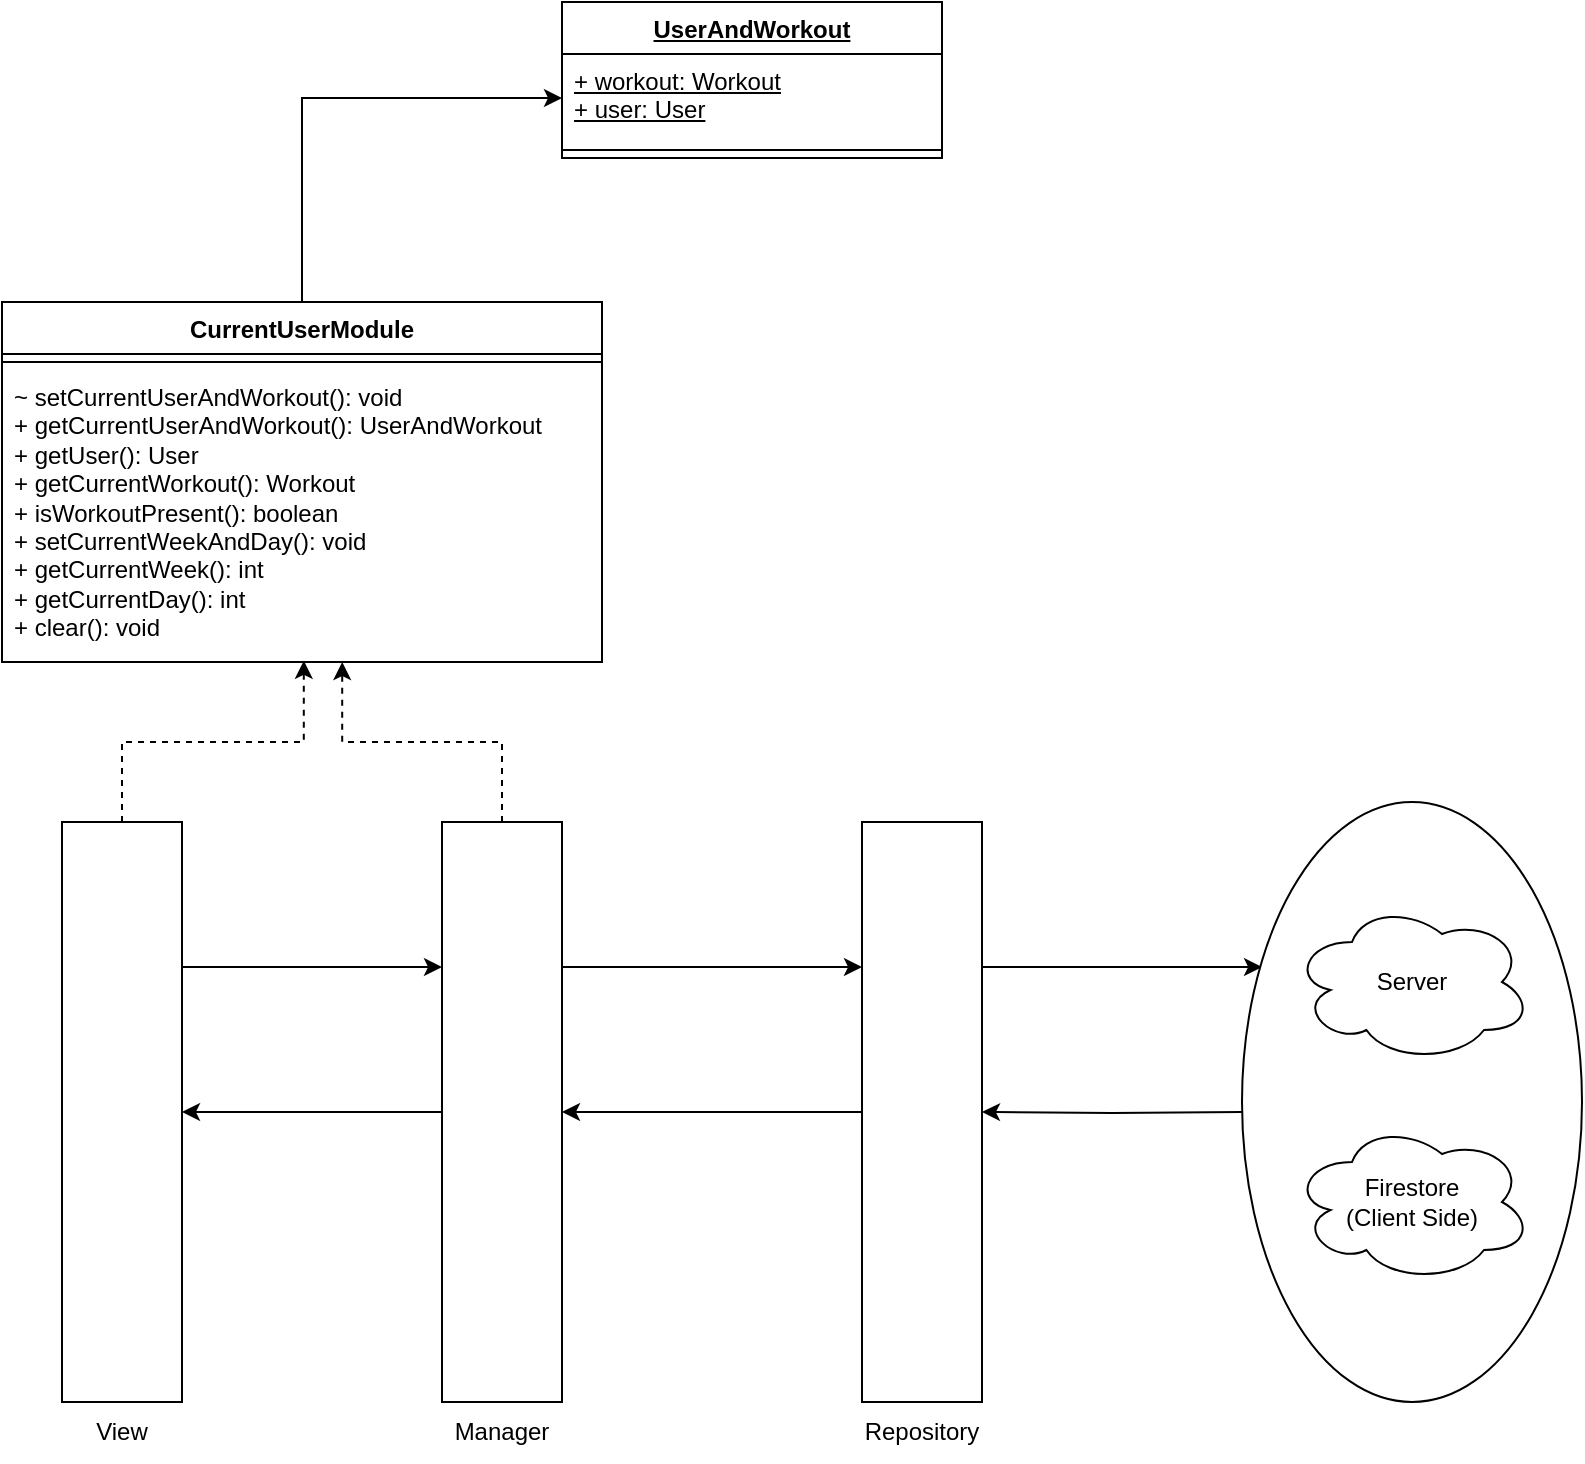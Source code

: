 <mxfile version="21.5.2" type="device">
  <diagram name="Page-1" id="2YBvvXClWsGukQMizWep">
    <mxGraphModel dx="1195" dy="1722" grid="1" gridSize="10" guides="1" tooltips="1" connect="1" arrows="1" fold="1" page="1" pageScale="1" pageWidth="850" pageHeight="1100" math="0" shadow="0">
      <root>
        <mxCell id="0" />
        <mxCell id="1" parent="0" />
        <mxCell id="oVOLBsGLlzsqhmZdUE2w-22" style="edgeStyle=orthogonalEdgeStyle;rounded=0;orthogonalLoop=1;jettySize=auto;html=1;exitX=1;exitY=0.25;exitDx=0;exitDy=0;entryX=0;entryY=0.25;entryDx=0;entryDy=0;" parent="1" source="oVOLBsGLlzsqhmZdUE2w-3" target="oVOLBsGLlzsqhmZdUE2w-4" edge="1">
          <mxGeometry relative="1" as="geometry" />
        </mxCell>
        <mxCell id="oVOLBsGLlzsqhmZdUE2w-41" style="edgeStyle=orthogonalEdgeStyle;rounded=0;orthogonalLoop=1;jettySize=auto;html=1;exitX=0.5;exitY=0;exitDx=0;exitDy=0;entryX=0.503;entryY=0.996;entryDx=0;entryDy=0;entryPerimeter=0;dashed=1;" parent="1" source="oVOLBsGLlzsqhmZdUE2w-3" target="oVOLBsGLlzsqhmZdUE2w-38" edge="1">
          <mxGeometry relative="1" as="geometry" />
        </mxCell>
        <mxCell id="oVOLBsGLlzsqhmZdUE2w-3" value="" style="rounded=0;whiteSpace=wrap;html=1;" parent="1" vertex="1">
          <mxGeometry x="70" y="260" width="60" height="290" as="geometry" />
        </mxCell>
        <mxCell id="oVOLBsGLlzsqhmZdUE2w-23" style="edgeStyle=orthogonalEdgeStyle;rounded=0;orthogonalLoop=1;jettySize=auto;html=1;exitX=0;exitY=0.5;exitDx=0;exitDy=0;entryX=1;entryY=0.5;entryDx=0;entryDy=0;" parent="1" source="oVOLBsGLlzsqhmZdUE2w-4" target="oVOLBsGLlzsqhmZdUE2w-3" edge="1">
          <mxGeometry relative="1" as="geometry" />
        </mxCell>
        <mxCell id="oVOLBsGLlzsqhmZdUE2w-24" style="edgeStyle=orthogonalEdgeStyle;rounded=0;orthogonalLoop=1;jettySize=auto;html=1;exitX=1;exitY=0.25;exitDx=0;exitDy=0;entryX=0;entryY=0.25;entryDx=0;entryDy=0;" parent="1" source="oVOLBsGLlzsqhmZdUE2w-4" target="oVOLBsGLlzsqhmZdUE2w-5" edge="1">
          <mxGeometry relative="1" as="geometry" />
        </mxCell>
        <mxCell id="oVOLBsGLlzsqhmZdUE2w-42" style="edgeStyle=orthogonalEdgeStyle;rounded=0;orthogonalLoop=1;jettySize=auto;html=1;exitX=0.5;exitY=0;exitDx=0;exitDy=0;entryX=0.567;entryY=1;entryDx=0;entryDy=0;entryPerimeter=0;dashed=1;" parent="1" source="oVOLBsGLlzsqhmZdUE2w-4" target="oVOLBsGLlzsqhmZdUE2w-38" edge="1">
          <mxGeometry relative="1" as="geometry" />
        </mxCell>
        <mxCell id="oVOLBsGLlzsqhmZdUE2w-4" value="" style="rounded=0;whiteSpace=wrap;html=1;" parent="1" vertex="1">
          <mxGeometry x="260" y="260" width="60" height="290" as="geometry" />
        </mxCell>
        <mxCell id="oVOLBsGLlzsqhmZdUE2w-25" style="edgeStyle=orthogonalEdgeStyle;rounded=0;orthogonalLoop=1;jettySize=auto;html=1;exitX=0;exitY=0.5;exitDx=0;exitDy=0;entryX=1;entryY=0.5;entryDx=0;entryDy=0;" parent="1" source="oVOLBsGLlzsqhmZdUE2w-5" target="oVOLBsGLlzsqhmZdUE2w-4" edge="1">
          <mxGeometry relative="1" as="geometry" />
        </mxCell>
        <mxCell id="oVOLBsGLlzsqhmZdUE2w-30" style="edgeStyle=orthogonalEdgeStyle;rounded=0;orthogonalLoop=1;jettySize=auto;html=1;exitX=1;exitY=0.25;exitDx=0;exitDy=0;entryX=0.059;entryY=0.275;entryDx=0;entryDy=0;entryPerimeter=0;" parent="1" source="oVOLBsGLlzsqhmZdUE2w-5" edge="1" target="xn4E3LClkHh62BuFZw_F-6">
          <mxGeometry relative="1" as="geometry">
            <mxPoint x="660" y="332.5" as="targetPoint" />
          </mxGeometry>
        </mxCell>
        <mxCell id="oVOLBsGLlzsqhmZdUE2w-5" value="" style="rounded=0;whiteSpace=wrap;html=1;" parent="1" vertex="1">
          <mxGeometry x="470" y="260" width="60" height="290" as="geometry" />
        </mxCell>
        <mxCell id="oVOLBsGLlzsqhmZdUE2w-12" value="&lt;u&gt;UserAndWorkout&lt;/u&gt;" style="swimlane;fontStyle=1;align=center;verticalAlign=top;childLayout=stackLayout;horizontal=1;startSize=26;horizontalStack=0;resizeParent=1;resizeParentMax=0;resizeLast=0;collapsible=1;marginBottom=0;whiteSpace=wrap;html=1;" parent="1" vertex="1">
          <mxGeometry x="320" y="-150" width="190" height="78" as="geometry" />
        </mxCell>
        <mxCell id="oVOLBsGLlzsqhmZdUE2w-13" value="&lt;div&gt;&lt;u&gt;+ workout: Workout&lt;/u&gt;&lt;/div&gt;&lt;div&gt;&lt;u&gt;+ user: User&lt;/u&gt;&lt;br&gt;&lt;/div&gt;" style="text;strokeColor=none;fillColor=none;align=left;verticalAlign=top;spacingLeft=4;spacingRight=4;overflow=hidden;rotatable=0;points=[[0,0.5],[1,0.5]];portConstraint=eastwest;whiteSpace=wrap;html=1;" parent="oVOLBsGLlzsqhmZdUE2w-12" vertex="1">
          <mxGeometry y="26" width="190" height="44" as="geometry" />
        </mxCell>
        <mxCell id="oVOLBsGLlzsqhmZdUE2w-14" value="" style="line;strokeWidth=1;fillColor=none;align=left;verticalAlign=middle;spacingTop=-1;spacingLeft=3;spacingRight=3;rotatable=0;labelPosition=right;points=[];portConstraint=eastwest;strokeColor=inherit;" parent="oVOLBsGLlzsqhmZdUE2w-12" vertex="1">
          <mxGeometry y="70" width="190" height="8" as="geometry" />
        </mxCell>
        <mxCell id="oVOLBsGLlzsqhmZdUE2w-18" value="&lt;div&gt;View&lt;/div&gt;" style="text;html=1;strokeColor=none;fillColor=none;align=center;verticalAlign=middle;whiteSpace=wrap;rounded=0;" parent="1" vertex="1">
          <mxGeometry x="70" y="550" width="60" height="30" as="geometry" />
        </mxCell>
        <mxCell id="oVOLBsGLlzsqhmZdUE2w-20" value="&lt;div&gt;Repository&lt;/div&gt;" style="text;html=1;strokeColor=none;fillColor=none;align=center;verticalAlign=middle;whiteSpace=wrap;rounded=0;" parent="1" vertex="1">
          <mxGeometry x="470" y="550" width="60" height="30" as="geometry" />
        </mxCell>
        <mxCell id="oVOLBsGLlzsqhmZdUE2w-21" value="Manager" style="text;html=1;strokeColor=none;fillColor=none;align=center;verticalAlign=middle;whiteSpace=wrap;rounded=0;" parent="1" vertex="1">
          <mxGeometry x="260" y="550" width="60" height="30" as="geometry" />
        </mxCell>
        <mxCell id="xn4E3LClkHh62BuFZw_F-6" value="" style="ellipse;whiteSpace=wrap;html=1;" vertex="1" parent="1">
          <mxGeometry x="660" y="250" width="170" height="300" as="geometry" />
        </mxCell>
        <mxCell id="oVOLBsGLlzsqhmZdUE2w-31" style="edgeStyle=orthogonalEdgeStyle;rounded=0;orthogonalLoop=1;jettySize=auto;html=1;exitX=0;exitY=0.5;exitDx=0;exitDy=0;entryX=1;entryY=0.5;entryDx=0;entryDy=0;" parent="1" target="oVOLBsGLlzsqhmZdUE2w-5" edge="1">
          <mxGeometry relative="1" as="geometry">
            <mxPoint x="660" y="405" as="sourcePoint" />
          </mxGeometry>
        </mxCell>
        <mxCell id="oVOLBsGLlzsqhmZdUE2w-43" style="edgeStyle=orthogonalEdgeStyle;rounded=0;orthogonalLoop=1;jettySize=auto;html=1;exitX=0.5;exitY=0;exitDx=0;exitDy=0;entryX=0;entryY=0.5;entryDx=0;entryDy=0;" parent="1" source="oVOLBsGLlzsqhmZdUE2w-35" target="oVOLBsGLlzsqhmZdUE2w-13" edge="1">
          <mxGeometry relative="1" as="geometry" />
        </mxCell>
        <mxCell id="oVOLBsGLlzsqhmZdUE2w-33" value="" style="ellipse;shape=cloud;whiteSpace=wrap;html=1;" parent="1" vertex="1">
          <mxGeometry x="685" y="300" width="120" height="80" as="geometry" />
        </mxCell>
        <mxCell id="oVOLBsGLlzsqhmZdUE2w-32" value="Server" style="text;html=1;strokeColor=none;fillColor=none;align=center;verticalAlign=middle;whiteSpace=wrap;rounded=0;" parent="1" vertex="1">
          <mxGeometry x="715" y="325" width="60" height="30" as="geometry" />
        </mxCell>
        <mxCell id="oVOLBsGLlzsqhmZdUE2w-35" value="&lt;div&gt;CurrentUserModule&lt;/div&gt;" style="swimlane;fontStyle=1;align=center;verticalAlign=top;childLayout=stackLayout;horizontal=1;startSize=26;horizontalStack=0;resizeParent=1;resizeParentMax=0;resizeLast=0;collapsible=1;marginBottom=0;whiteSpace=wrap;html=1;" parent="1" vertex="1">
          <mxGeometry x="40" width="300" height="180" as="geometry" />
        </mxCell>
        <mxCell id="oVOLBsGLlzsqhmZdUE2w-37" value="" style="line;strokeWidth=1;fillColor=none;align=left;verticalAlign=middle;spacingTop=-1;spacingLeft=3;spacingRight=3;rotatable=0;labelPosition=right;points=[];portConstraint=eastwest;strokeColor=inherit;" parent="oVOLBsGLlzsqhmZdUE2w-35" vertex="1">
          <mxGeometry y="26" width="300" height="8" as="geometry" />
        </mxCell>
        <mxCell id="oVOLBsGLlzsqhmZdUE2w-38" value="&lt;div&gt;~ setCurrentUserAndWorkout(): void&lt;/div&gt;&lt;div&gt;&lt;div&gt;+ getCurrentUserAndWorkout(): UserAndWorkout&lt;br&gt;&lt;/div&gt;&lt;/div&gt;&lt;div&gt;+ getUser(): User&lt;/div&gt;&lt;div&gt;+ getCurrentWorkout(): Workout&lt;/div&gt;&lt;div&gt;+ isWorkoutPresent(): boolean &lt;br&gt;&lt;div&gt;+ setCurrentWeekAndDay(): void&lt;/div&gt;&lt;div&gt;&lt;div&gt;+ getCurrentWeek(): int&lt;/div&gt;&lt;div&gt;&lt;div&gt;+ getCurrentDay(): int&lt;/div&gt;&lt;div&gt;+ clear(): void&lt;br&gt;&lt;/div&gt;&lt;/div&gt;&lt;/div&gt;&lt;/div&gt;" style="text;strokeColor=none;fillColor=none;align=left;verticalAlign=top;spacingLeft=4;spacingRight=4;overflow=hidden;rotatable=0;points=[[0,0.5],[1,0.5]];portConstraint=eastwest;whiteSpace=wrap;html=1;" parent="oVOLBsGLlzsqhmZdUE2w-35" vertex="1">
          <mxGeometry y="34" width="300" height="146" as="geometry" />
        </mxCell>
        <mxCell id="xn4E3LClkHh62BuFZw_F-1" value="&lt;div&gt;Firestore&lt;/div&gt;&lt;div&gt;(Client Side)&lt;br&gt;&lt;/div&gt;" style="ellipse;shape=cloud;whiteSpace=wrap;html=1;" vertex="1" parent="1">
          <mxGeometry x="685" y="410" width="120" height="80" as="geometry" />
        </mxCell>
      </root>
    </mxGraphModel>
  </diagram>
</mxfile>
